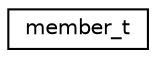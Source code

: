digraph "Graphical Class Hierarchy"
{
  edge [fontname="Helvetica",fontsize="10",labelfontname="Helvetica",labelfontsize="10"];
  node [fontname="Helvetica",fontsize="10",shape=record];
  rankdir="LR";
  Node0 [label="member_t",height=0.2,width=0.4,color="black", fillcolor="white", style="filled",URL="$structmember__t.html"];
}
